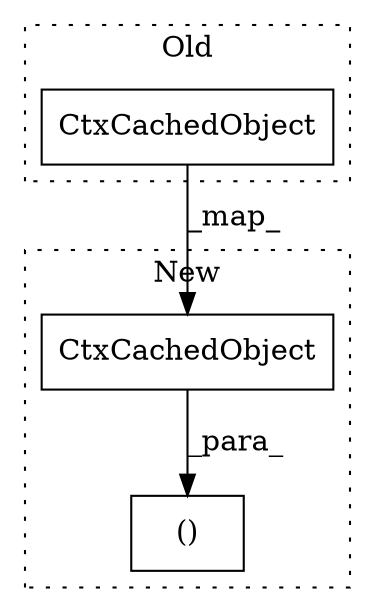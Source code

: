 digraph G {
subgraph cluster0 {
1 [label="CtxCachedObject" a="32" s="2982,3034" l="16,1" shape="box"];
label = "Old";
style="dotted";
}
subgraph cluster1 {
2 [label="CtxCachedObject" a="32" s="3433,3485" l="16,1" shape="box"];
3 [label="()" a="106" s="3427" l="83" shape="box"];
label = "New";
style="dotted";
}
1 -> 2 [label="_map_"];
2 -> 3 [label="_para_"];
}